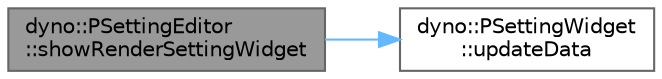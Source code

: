 digraph "dyno::PSettingEditor::showRenderSettingWidget"
{
 // LATEX_PDF_SIZE
  bgcolor="transparent";
  edge [fontname=Helvetica,fontsize=10,labelfontname=Helvetica,labelfontsize=10];
  node [fontname=Helvetica,fontsize=10,shape=box,height=0.2,width=0.4];
  rankdir="LR";
  Node1 [id="Node000001",label="dyno::PSettingEditor\l::showRenderSettingWidget",height=0.2,width=0.4,color="gray40", fillcolor="grey60", style="filled", fontcolor="black",tooltip=" "];
  Node1 -> Node2 [id="edge1_Node000001_Node000002",color="steelblue1",style="solid",tooltip=" "];
  Node2 [id="Node000002",label="dyno::PSettingWidget\l::updateData",height=0.2,width=0.4,color="grey40", fillcolor="white", style="filled",URL="$classdyno_1_1_p_setting_widget.html#a8513648666b846d76b99f80dec4a26e3",tooltip=" "];
}
